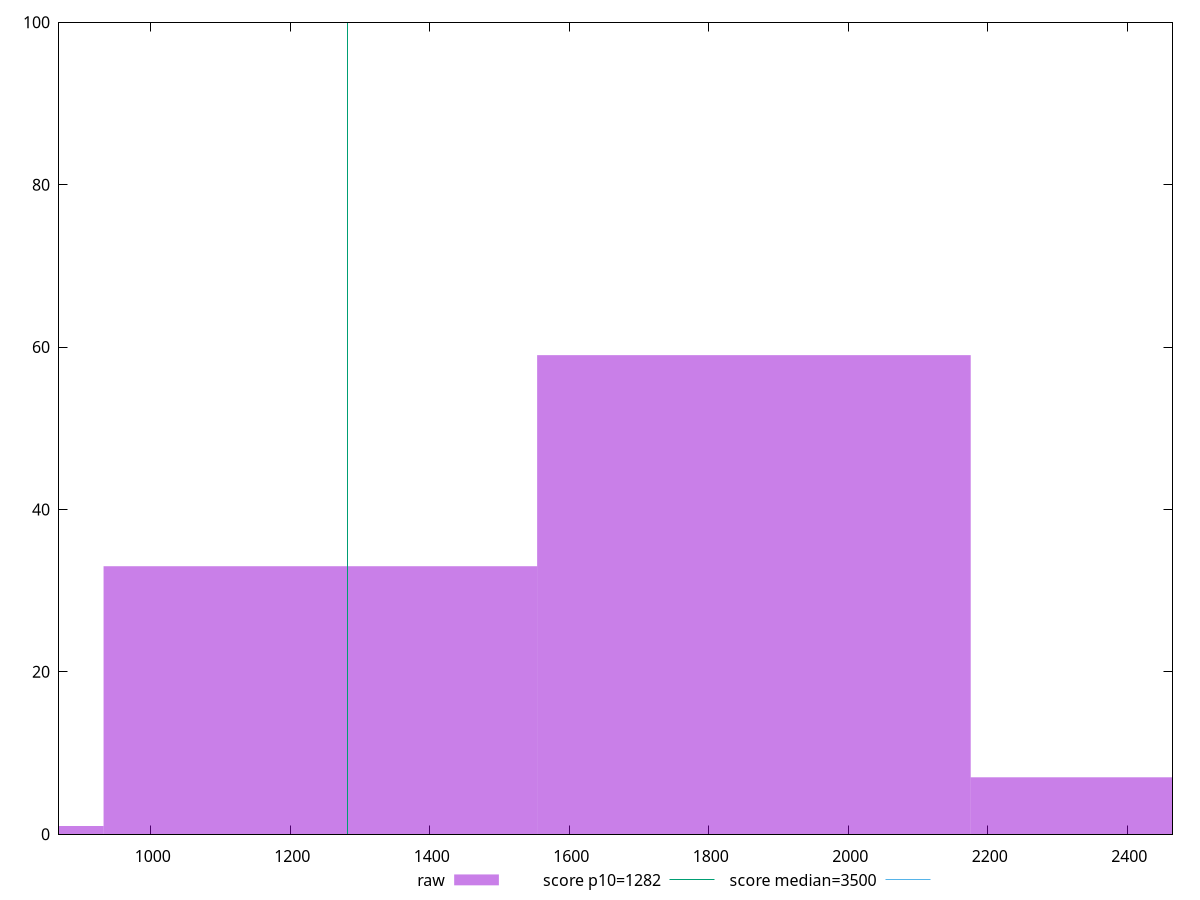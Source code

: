 reset

$raw <<EOF
1243.2589861193908 33
1864.888479179086 59
2486.5179722387816 7
621.6294930596954 1
EOF

set key outside below
set boxwidth 621.6294930596954
set xrange [868.5639999999995:2465.0039999999985]
set yrange [0:100]
set trange [0:100]
set style fill transparent solid 0.5 noborder

set parametric
set terminal svg size 640, 490 enhanced background rgb 'white'
set output "reports/report_00027_2021-02-24T12-40-31.850Z/bootup-time/samples/music/raw/histogram.svg"

plot $raw title "raw" with boxes, \
     1282,t title "score p10=1282", \
     3500,t title "score median=3500"

reset

